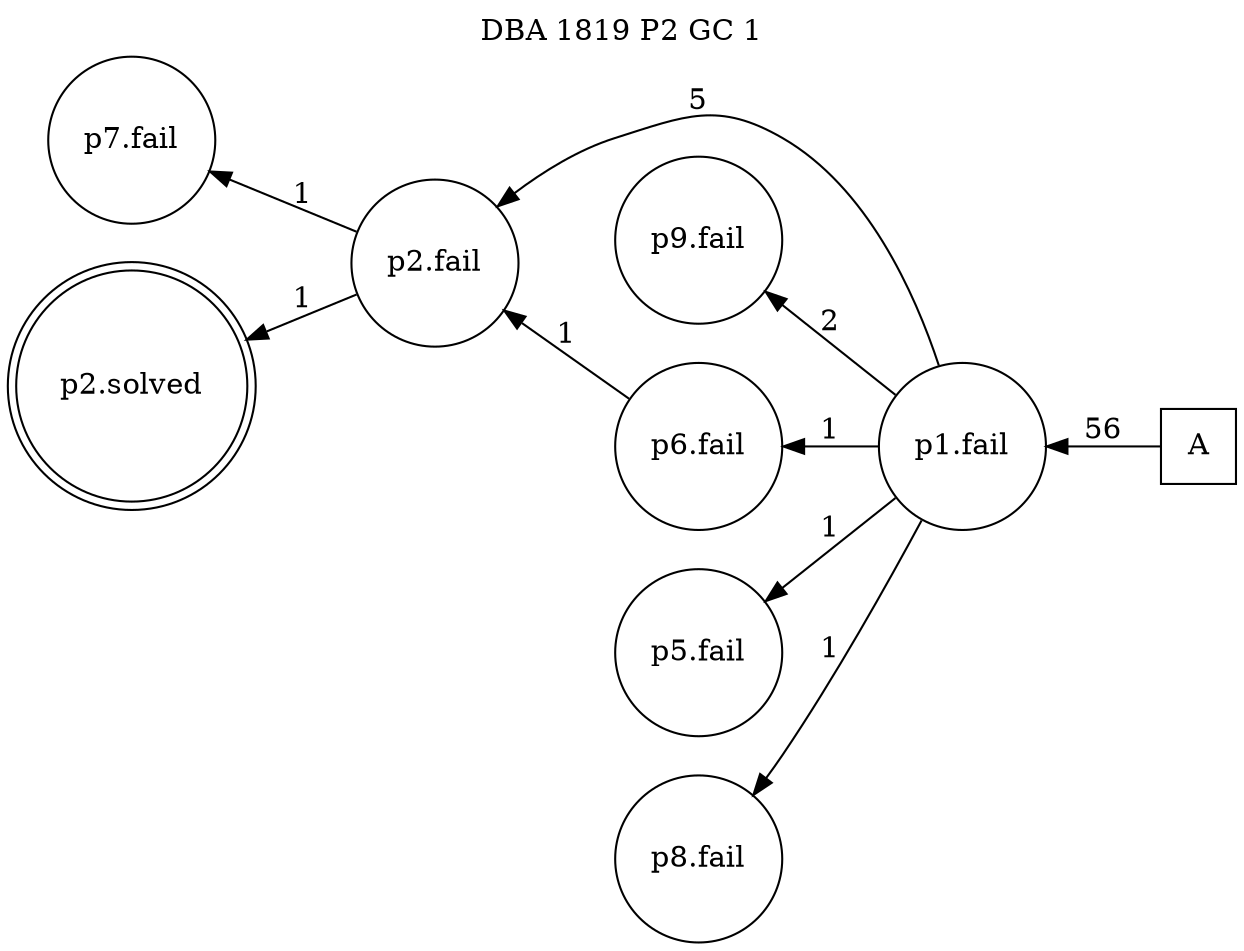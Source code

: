 digraph DBA_1819_P2_GC_1_GOOD {
labelloc="tl"
label= " DBA 1819 P2 GC 1 "
rankdir="RL";
graph [ size=" 10 , 10 !"]

"A" [shape="square" label="A"]
"p1.fail" [shape="circle" label="p1.fail"]
"p2.fail" [shape="circle" label="p2.fail"]
"p9.fail" [shape="circle" label="p9.fail"]
"p6.fail" [shape="circle" label="p6.fail"]
"p7.fail" [shape="circle" label="p7.fail"]
"p5.fail" [shape="circle" label="p5.fail"]
"p8.fail" [shape="circle" label="p8.fail"]
"p2.solved" [shape="doublecircle" label="p2.solved"]
"A" -> "p1.fail" [ label=56]
"p1.fail" -> "p2.fail" [ label=5]
"p1.fail" -> "p9.fail" [ label=2]
"p1.fail" -> "p6.fail" [ label=1]
"p1.fail" -> "p5.fail" [ label=1]
"p1.fail" -> "p8.fail" [ label=1]
"p2.fail" -> "p7.fail" [ label=1]
"p2.fail" -> "p2.solved" [ label=1]
"p6.fail" -> "p2.fail" [ label=1]
}
